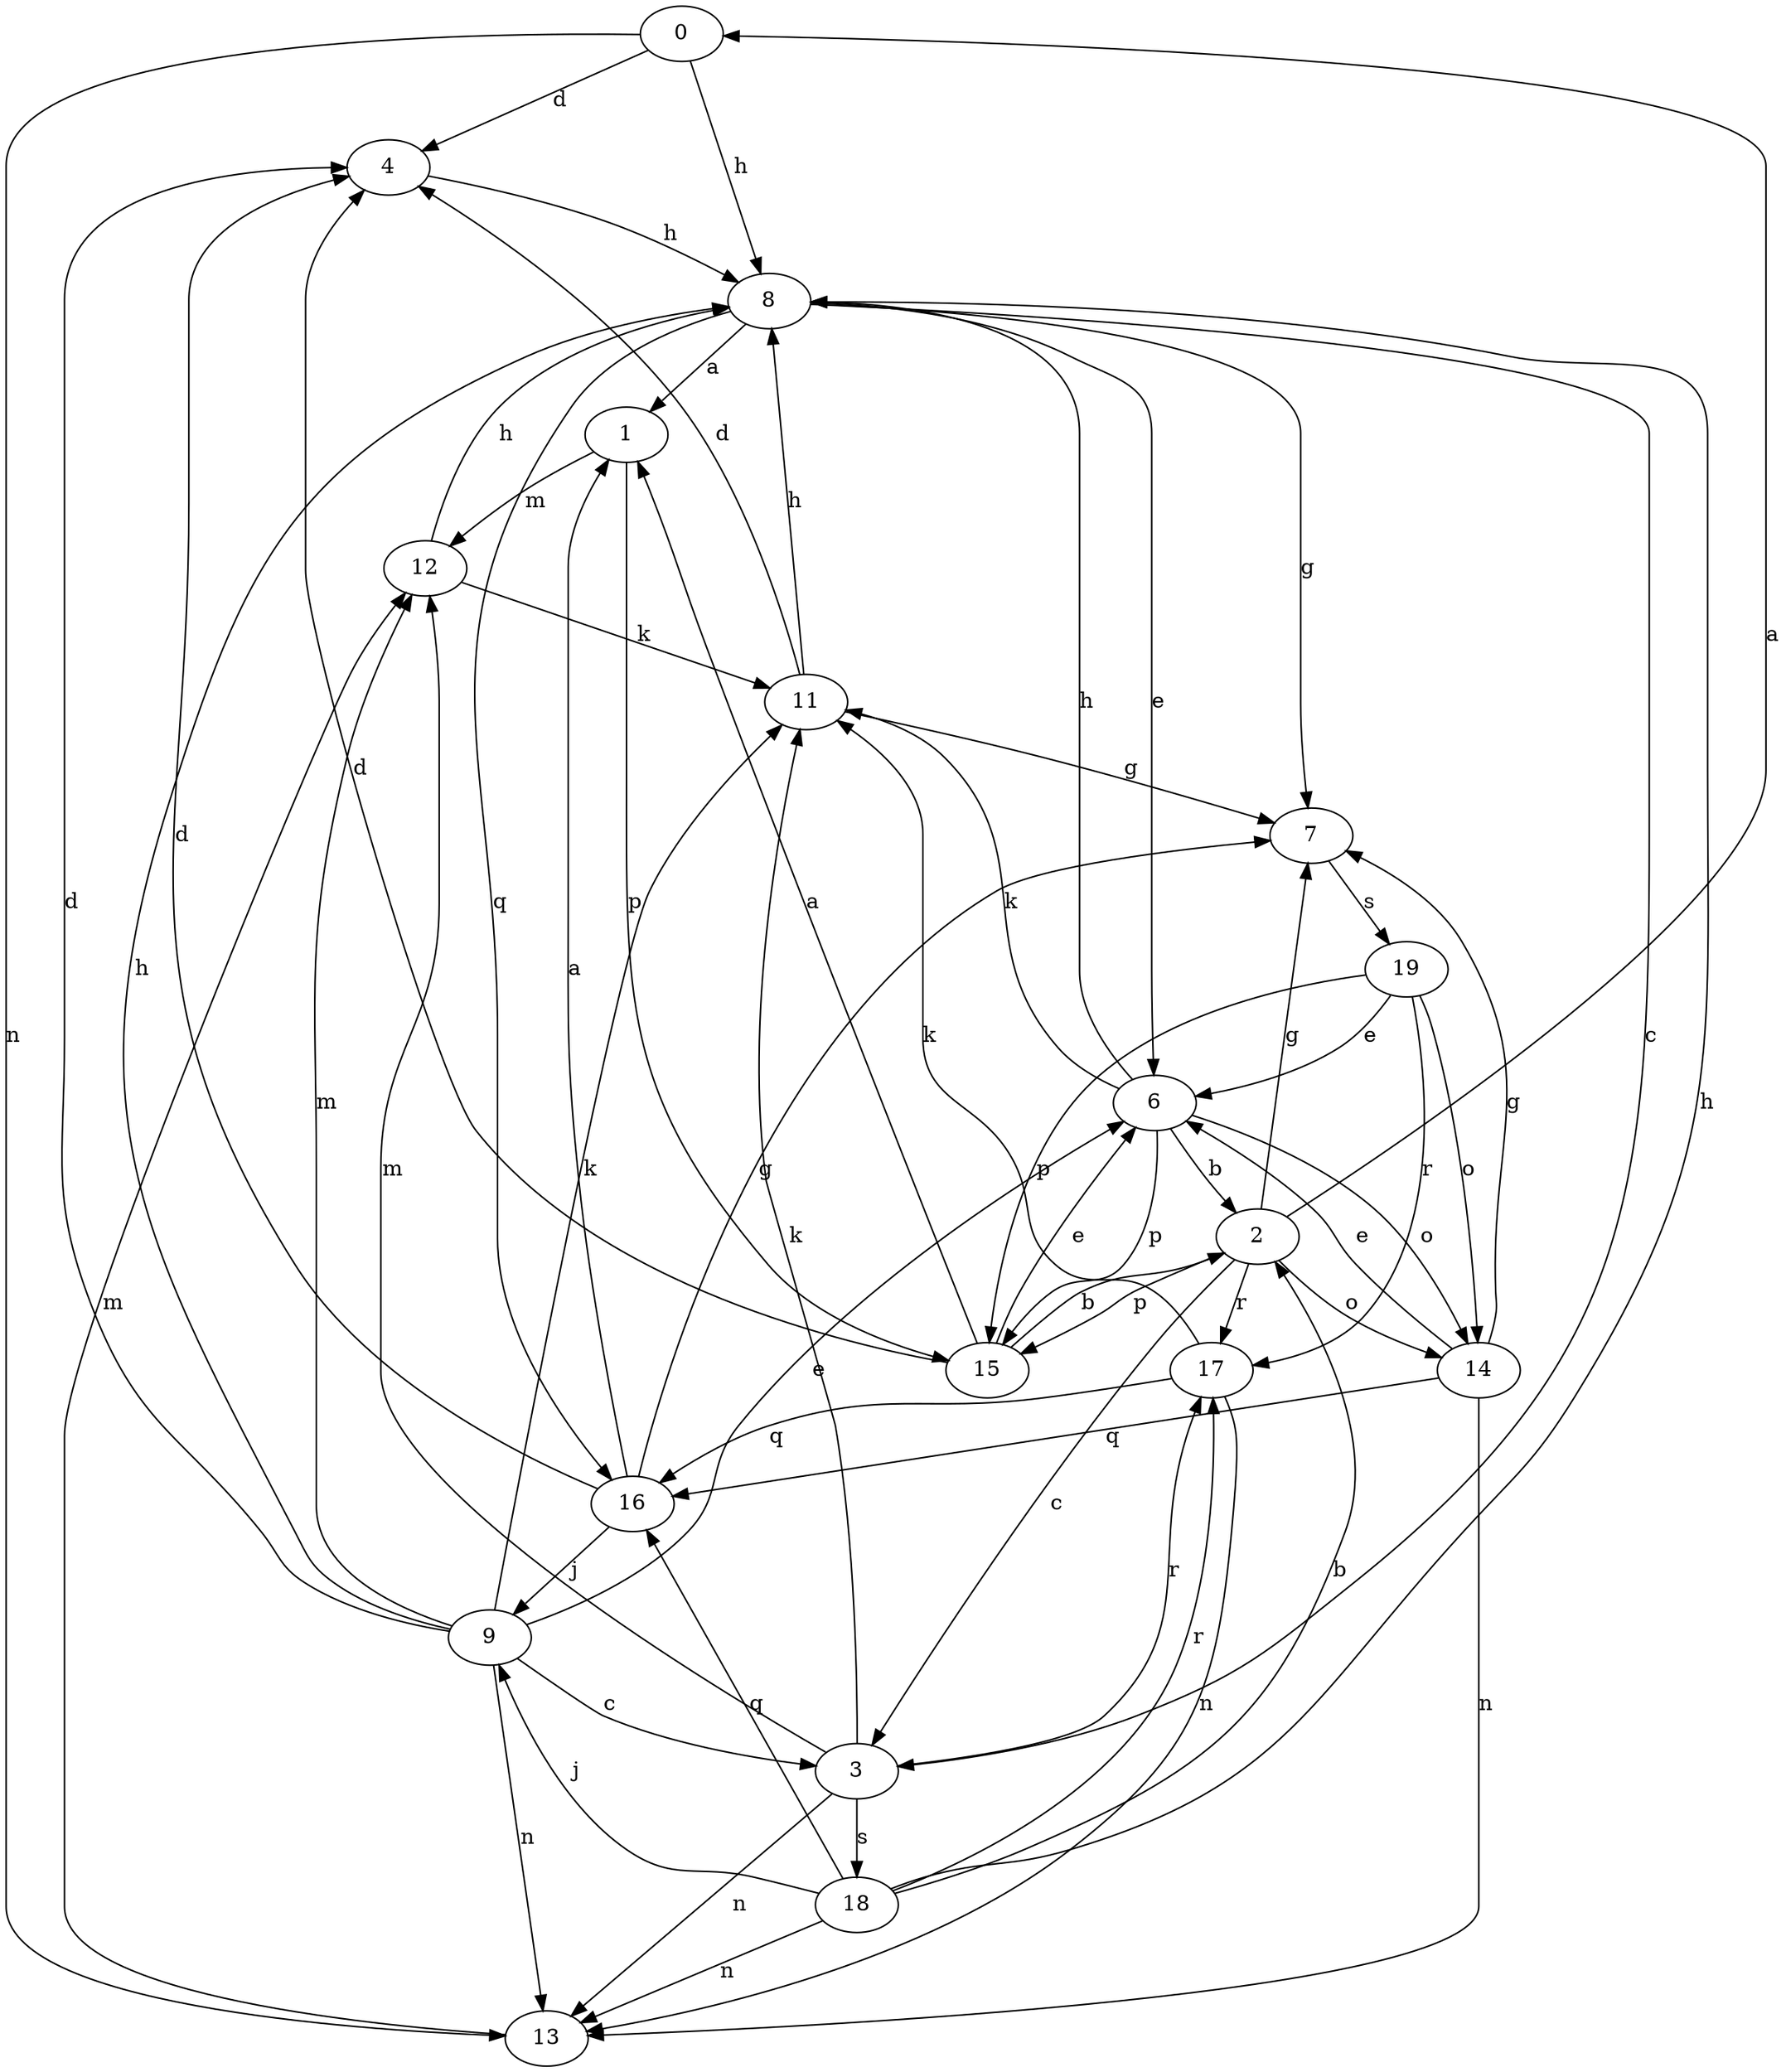 strict digraph  {
0;
1;
2;
3;
4;
6;
7;
8;
9;
11;
12;
13;
14;
15;
16;
17;
18;
19;
0 -> 4  [label=d];
0 -> 8  [label=h];
0 -> 13  [label=n];
1 -> 12  [label=m];
1 -> 15  [label=p];
2 -> 0  [label=a];
2 -> 3  [label=c];
2 -> 7  [label=g];
2 -> 14  [label=o];
2 -> 15  [label=p];
2 -> 17  [label=r];
3 -> 11  [label=k];
3 -> 12  [label=m];
3 -> 13  [label=n];
3 -> 17  [label=r];
3 -> 18  [label=s];
4 -> 8  [label=h];
6 -> 2  [label=b];
6 -> 8  [label=h];
6 -> 11  [label=k];
6 -> 14  [label=o];
6 -> 15  [label=p];
7 -> 19  [label=s];
8 -> 1  [label=a];
8 -> 3  [label=c];
8 -> 6  [label=e];
8 -> 7  [label=g];
8 -> 16  [label=q];
9 -> 3  [label=c];
9 -> 4  [label=d];
9 -> 6  [label=e];
9 -> 8  [label=h];
9 -> 11  [label=k];
9 -> 12  [label=m];
9 -> 13  [label=n];
11 -> 4  [label=d];
11 -> 7  [label=g];
11 -> 8  [label=h];
12 -> 8  [label=h];
12 -> 11  [label=k];
13 -> 12  [label=m];
14 -> 6  [label=e];
14 -> 7  [label=g];
14 -> 13  [label=n];
14 -> 16  [label=q];
15 -> 1  [label=a];
15 -> 2  [label=b];
15 -> 4  [label=d];
15 -> 6  [label=e];
16 -> 1  [label=a];
16 -> 4  [label=d];
16 -> 7  [label=g];
16 -> 9  [label=j];
17 -> 11  [label=k];
17 -> 13  [label=n];
17 -> 16  [label=q];
18 -> 2  [label=b];
18 -> 8  [label=h];
18 -> 9  [label=j];
18 -> 13  [label=n];
18 -> 16  [label=q];
18 -> 17  [label=r];
19 -> 6  [label=e];
19 -> 14  [label=o];
19 -> 15  [label=p];
19 -> 17  [label=r];
}
